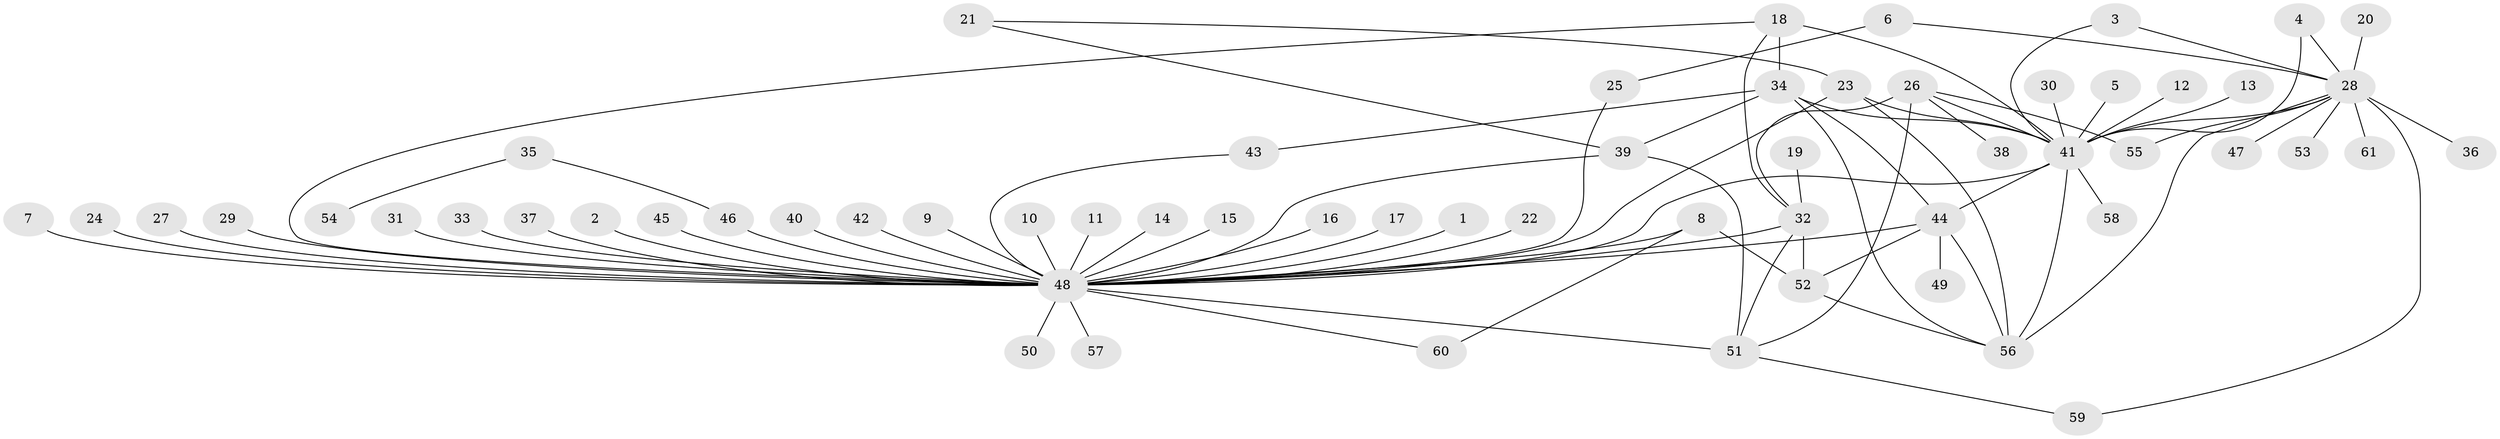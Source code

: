 // original degree distribution, {3: 0.07692307692307693, 19: 0.008547008547008548, 41: 0.008547008547008548, 1: 0.5213675213675214, 7: 0.03418803418803419, 2: 0.23931623931623933, 5: 0.03418803418803419, 14: 0.008547008547008548, 8: 0.008547008547008548, 4: 0.05982905982905983}
// Generated by graph-tools (version 1.1) at 2025/36/03/04/25 23:36:41]
// undirected, 61 vertices, 86 edges
graph export_dot {
  node [color=gray90,style=filled];
  1;
  2;
  3;
  4;
  5;
  6;
  7;
  8;
  9;
  10;
  11;
  12;
  13;
  14;
  15;
  16;
  17;
  18;
  19;
  20;
  21;
  22;
  23;
  24;
  25;
  26;
  27;
  28;
  29;
  30;
  31;
  32;
  33;
  34;
  35;
  36;
  37;
  38;
  39;
  40;
  41;
  42;
  43;
  44;
  45;
  46;
  47;
  48;
  49;
  50;
  51;
  52;
  53;
  54;
  55;
  56;
  57;
  58;
  59;
  60;
  61;
  1 -- 48 [weight=1.0];
  2 -- 48 [weight=1.0];
  3 -- 28 [weight=1.0];
  3 -- 41 [weight=1.0];
  4 -- 28 [weight=1.0];
  4 -- 41 [weight=1.0];
  5 -- 41 [weight=1.0];
  6 -- 25 [weight=1.0];
  6 -- 28 [weight=1.0];
  7 -- 48 [weight=1.0];
  8 -- 48 [weight=1.0];
  8 -- 52 [weight=2.0];
  8 -- 60 [weight=1.0];
  9 -- 48 [weight=1.0];
  10 -- 48 [weight=1.0];
  11 -- 48 [weight=1.0];
  12 -- 41 [weight=1.0];
  13 -- 41 [weight=1.0];
  14 -- 48 [weight=1.0];
  15 -- 48 [weight=1.0];
  16 -- 48 [weight=1.0];
  17 -- 48 [weight=1.0];
  18 -- 32 [weight=1.0];
  18 -- 34 [weight=1.0];
  18 -- 41 [weight=2.0];
  18 -- 48 [weight=1.0];
  19 -- 32 [weight=1.0];
  20 -- 28 [weight=1.0];
  21 -- 23 [weight=1.0];
  21 -- 39 [weight=1.0];
  22 -- 48 [weight=1.0];
  23 -- 41 [weight=1.0];
  23 -- 48 [weight=1.0];
  23 -- 56 [weight=1.0];
  24 -- 48 [weight=1.0];
  25 -- 48 [weight=1.0];
  26 -- 32 [weight=1.0];
  26 -- 38 [weight=1.0];
  26 -- 41 [weight=1.0];
  26 -- 51 [weight=1.0];
  26 -- 55 [weight=1.0];
  27 -- 48 [weight=1.0];
  28 -- 36 [weight=1.0];
  28 -- 41 [weight=1.0];
  28 -- 47 [weight=1.0];
  28 -- 53 [weight=1.0];
  28 -- 55 [weight=1.0];
  28 -- 56 [weight=1.0];
  28 -- 59 [weight=1.0];
  28 -- 61 [weight=1.0];
  29 -- 48 [weight=1.0];
  30 -- 41 [weight=2.0];
  31 -- 48 [weight=1.0];
  32 -- 48 [weight=1.0];
  32 -- 51 [weight=1.0];
  32 -- 52 [weight=1.0];
  33 -- 48 [weight=1.0];
  34 -- 39 [weight=1.0];
  34 -- 41 [weight=1.0];
  34 -- 43 [weight=1.0];
  34 -- 44 [weight=1.0];
  34 -- 56 [weight=1.0];
  35 -- 46 [weight=1.0];
  35 -- 54 [weight=1.0];
  37 -- 48 [weight=1.0];
  39 -- 48 [weight=1.0];
  39 -- 51 [weight=1.0];
  40 -- 48 [weight=1.0];
  41 -- 44 [weight=1.0];
  41 -- 48 [weight=1.0];
  41 -- 56 [weight=1.0];
  41 -- 58 [weight=1.0];
  42 -- 48 [weight=1.0];
  43 -- 48 [weight=1.0];
  44 -- 48 [weight=1.0];
  44 -- 49 [weight=1.0];
  44 -- 52 [weight=1.0];
  44 -- 56 [weight=1.0];
  45 -- 48 [weight=1.0];
  46 -- 48 [weight=2.0];
  48 -- 50 [weight=1.0];
  48 -- 51 [weight=2.0];
  48 -- 57 [weight=1.0];
  48 -- 60 [weight=1.0];
  51 -- 59 [weight=1.0];
  52 -- 56 [weight=1.0];
}
